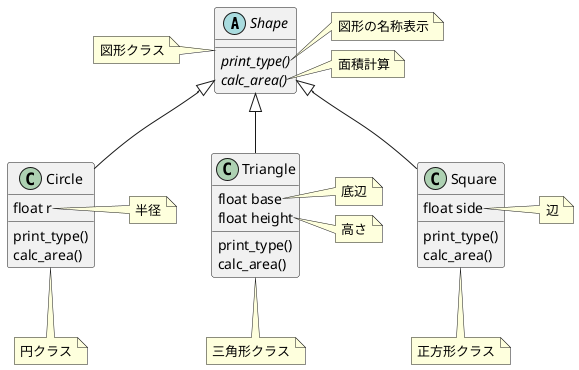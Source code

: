 @startuml

abstract Shape {
    {abstract} print_type()
    {abstract} calc_area()
}
note left: 図形クラス
note right of Shape::print_type
  図形の名称表示
end note
note right of Shape::calc_area
  面積計算
end note

class Circle {
    float r
    print_type()
    calc_area()
}
note bottom: 円クラス
note right of Circle::r
  半径
end note

class Triangle {
    float base
    float height
    print_type()
    calc_area()
}
note bottom: 三角形クラス
note right of Triangle::base
  底辺
end note
note right of Triangle::height
  高さ
end note


class Square {
    float side
    print_type()
    calc_area()
}
note bottom: 正方形クラス
note right of Square::side
  辺
end note

Shape <|-- Circle
Shape <|-- Triangle
Shape <|-- Square
@enduml